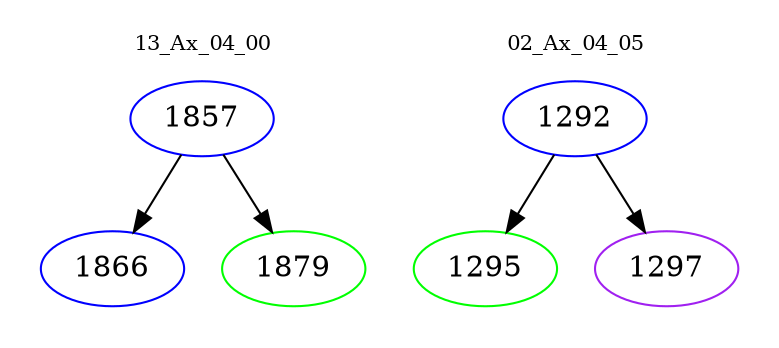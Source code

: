 digraph{
subgraph cluster_0 {
color = white
label = "13_Ax_04_00";
fontsize=10;
T0_1857 [label="1857", color="blue"]
T0_1857 -> T0_1866 [color="black"]
T0_1866 [label="1866", color="blue"]
T0_1857 -> T0_1879 [color="black"]
T0_1879 [label="1879", color="green"]
}
subgraph cluster_1 {
color = white
label = "02_Ax_04_05";
fontsize=10;
T1_1292 [label="1292", color="blue"]
T1_1292 -> T1_1295 [color="black"]
T1_1295 [label="1295", color="green"]
T1_1292 -> T1_1297 [color="black"]
T1_1297 [label="1297", color="purple"]
}
}
